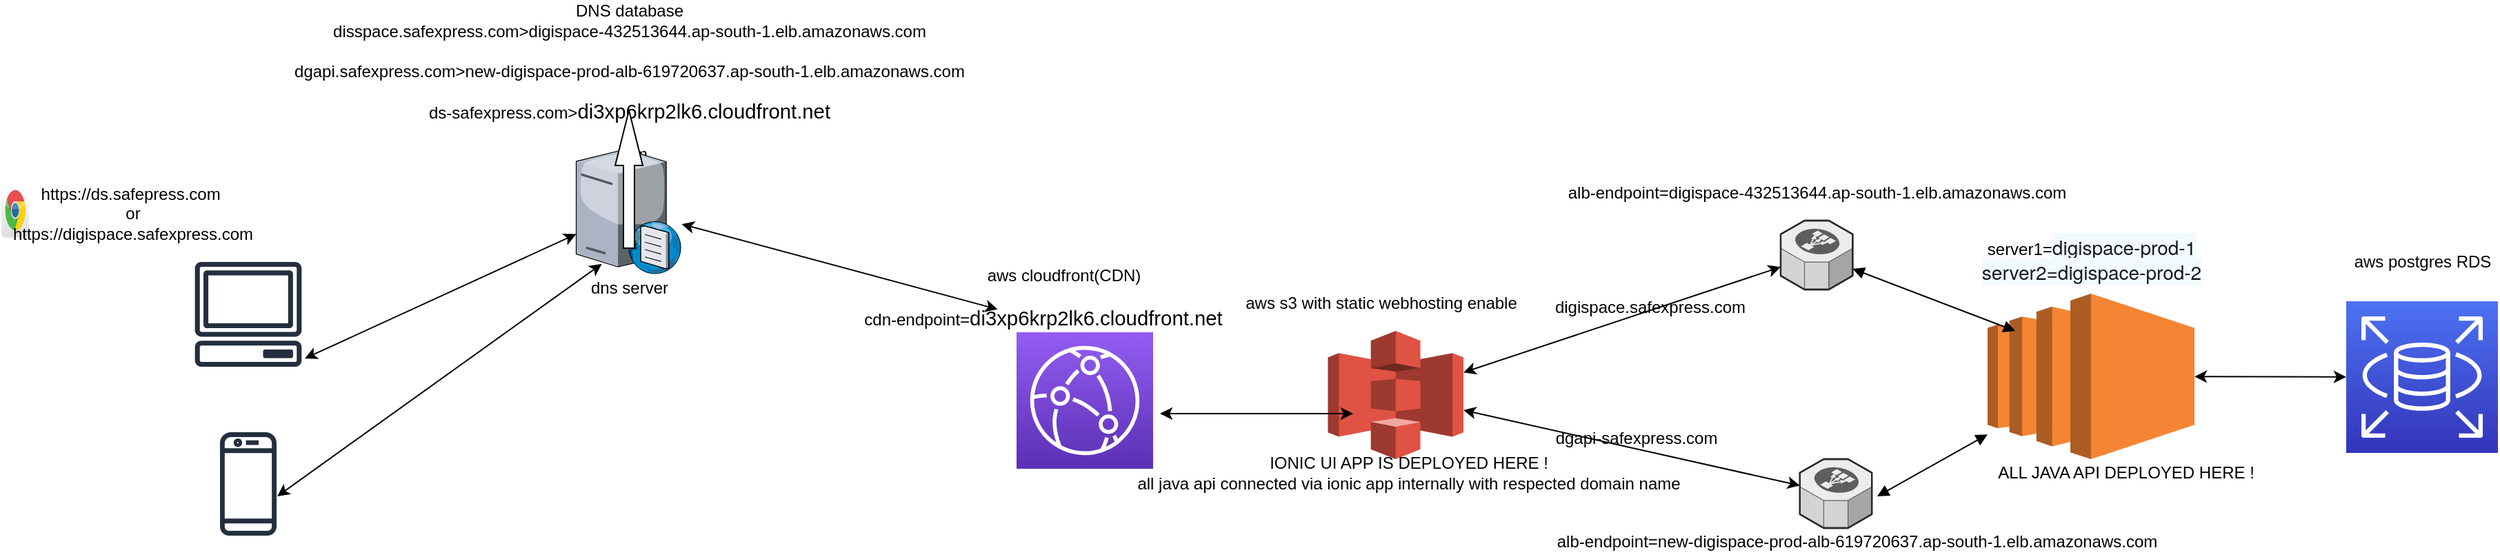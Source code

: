 <mxfile version="14.9.8" type="github">
  <diagram id="cGWUjaAY3F_nVTX0mO5N" name="Page-1">
    <mxGraphModel dx="2482" dy="1536" grid="1" gridSize="10" guides="1" tooltips="1" connect="1" arrows="1" fold="1" page="1" pageScale="1" pageWidth="850" pageHeight="1100" math="0" shadow="0">
      <root>
        <mxCell id="0" />
        <mxCell id="1" parent="0" />
        <mxCell id="8w6CG8O37fYMKElSW9zf-5" value="" style="verticalLabelPosition=bottom;html=1;verticalAlign=top;strokeWidth=1;align=center;outlineConnect=0;dashed=0;outlineConnect=0;shape=mxgraph.aws3d.elasticLoadBalancing;fillColor=#ECECEC;strokeColor=#5E5E5E;aspect=fixed;" vertex="1" parent="1">
          <mxGeometry x="430" y="50" width="52.17" height="50" as="geometry" />
        </mxCell>
        <mxCell id="8w6CG8O37fYMKElSW9zf-6" value="" style="verticalLabelPosition=bottom;html=1;verticalAlign=top;strokeWidth=1;align=center;outlineConnect=0;dashed=0;outlineConnect=0;shape=mxgraph.aws3d.elasticLoadBalancing;fillColor=#ECECEC;strokeColor=#5E5E5E;aspect=fixed;direction=east;" vertex="1" parent="1">
          <mxGeometry x="443.91" y="223" width="52.17" height="50" as="geometry" />
        </mxCell>
        <mxCell id="8w6CG8O37fYMKElSW9zf-19" value="DNS database&lt;br&gt;disspace.safexpress.com&amp;gt;digispace-432513644.ap-south-1.elb.amazonaws.com&lt;br&gt;&lt;br&gt;dgapi.safexpress.com&amp;gt;new-digispace-prod-alb-619720637.ap-south-1.elb.amazonaws.com&lt;br&gt;&lt;br&gt;ds-safexpress.com&amp;gt;&lt;span style=&quot;font-size: 11pt ; font-family: &amp;#34;calibri&amp;#34; , sans-serif&quot;&gt;di3xp6krp2lk6.cloudfront.net&lt;/span&gt;&lt;br&gt;&lt;br&gt;.com" style="text;html=1;align=center;verticalAlign=middle;resizable=0;points=[];autosize=1;strokeColor=none;" vertex="1" parent="1">
          <mxGeometry x="-655" y="-110" width="500" height="120" as="geometry" />
        </mxCell>
        <mxCell id="8w6CG8O37fYMKElSW9zf-30" value="alb-endpoint=digispace-432513644.ap-south-1.elb.amazonaws.com" style="text;html=1;align=center;verticalAlign=middle;resizable=0;points=[];autosize=1;strokeColor=none;" vertex="1" parent="1">
          <mxGeometry x="266.09" y="20" width="380" height="20" as="geometry" />
        </mxCell>
        <mxCell id="8w6CG8O37fYMKElSW9zf-31" value="alb-endpoint=new-digispace-prod-alb-619720637.ap-south-1.elb.amazonaws.com" style="text;html=1;align=center;verticalAlign=middle;resizable=0;points=[];autosize=1;strokeColor=none;" vertex="1" parent="1">
          <mxGeometry x="260" y="273" width="450" height="20" as="geometry" />
        </mxCell>
        <mxCell id="8w6CG8O37fYMKElSW9zf-37" value="server1=&lt;span style=&quot;color: rgb(22 , 25 , 31) ; font-family: &amp;#34;amazon ember&amp;#34; , &amp;#34;helvetica neue&amp;#34; , &amp;#34;roboto&amp;#34; , &amp;#34;arial&amp;#34; , sans-serif ; font-size: 14px ; text-align: left ; background-color: rgb(241 , 250 , 255)&quot;&gt;digispace-prod-1&lt;br&gt;server2=&lt;/span&gt;&lt;span style=&quot;color: rgb(22 , 25 , 31) ; font-family: &amp;#34;amazon ember&amp;#34; , &amp;#34;helvetica neue&amp;#34; , &amp;#34;roboto&amp;#34; , &amp;#34;arial&amp;#34; , sans-serif ; font-size: 14px ; text-align: left ; background-color: rgb(241 , 250 , 255)&quot;&gt;digispace-prod-2&lt;/span&gt;&lt;span style=&quot;color: rgb(22 , 25 , 31) ; font-family: &amp;#34;amazon ember&amp;#34; , &amp;#34;helvetica neue&amp;#34; , &amp;#34;roboto&amp;#34; , &amp;#34;arial&amp;#34; , sans-serif ; font-size: 14px ; text-align: left ; background-color: rgb(241 , 250 , 255)&quot;&gt;&lt;br&gt;&lt;br&gt;&lt;/span&gt;" style="text;html=1;align=center;verticalAlign=middle;resizable=0;points=[];autosize=1;strokeColor=none;" vertex="1" parent="1">
          <mxGeometry x="570" y="62.25" width="170" height="50" as="geometry" />
        </mxCell>
        <mxCell id="8w6CG8O37fYMKElSW9zf-38" value="" style="outlineConnect=0;dashed=0;verticalLabelPosition=bottom;verticalAlign=top;align=center;html=1;shape=mxgraph.aws3.ec2;fillColor=#F58534;gradientColor=none;" vertex="1" parent="1">
          <mxGeometry x="580" y="103" width="150" height="120" as="geometry" />
        </mxCell>
        <mxCell id="8w6CG8O37fYMKElSW9zf-39" value="" style="endArrow=block;startArrow=block;endFill=1;startFill=1;html=1;" edge="1" parent="1" source="8w6CG8O37fYMKElSW9zf-5">
          <mxGeometry width="160" relative="1" as="geometry">
            <mxPoint x="550" y="80" as="sourcePoint" />
            <mxPoint x="600" y="130" as="targetPoint" />
          </mxGeometry>
        </mxCell>
        <mxCell id="8w6CG8O37fYMKElSW9zf-40" value="" style="endArrow=block;startArrow=block;endFill=1;startFill=1;html=1;" edge="1" parent="1" target="8w6CG8O37fYMKElSW9zf-38">
          <mxGeometry width="160" relative="1" as="geometry">
            <mxPoint x="500" y="250" as="sourcePoint" />
            <mxPoint x="722.17" y="264.5" as="targetPoint" />
            <Array as="points" />
          </mxGeometry>
        </mxCell>
        <mxCell id="8w6CG8O37fYMKElSW9zf-41" value="ALL JAVA API DEPLOYED HERE !&lt;br&gt;" style="text;html=1;align=center;verticalAlign=middle;resizable=0;points=[];autosize=1;strokeColor=none;" vertex="1" parent="1">
          <mxGeometry x="580" y="223" width="200" height="20" as="geometry" />
        </mxCell>
        <mxCell id="8w6CG8O37fYMKElSW9zf-44" value="" style="outlineConnect=0;dashed=0;verticalLabelPosition=bottom;verticalAlign=top;align=center;html=1;shape=mxgraph.aws3.s3;fillColor=#E05243;gradientColor=none;" vertex="1" parent="1">
          <mxGeometry x="101.75" y="130" width="98.25" height="93" as="geometry" />
        </mxCell>
        <mxCell id="8w6CG8O37fYMKElSW9zf-45" value="aws s3 with static webhosting enable" style="text;html=1;align=center;verticalAlign=middle;resizable=0;points=[];autosize=1;strokeColor=none;" vertex="1" parent="1">
          <mxGeometry x="35" y="100" width="210" height="20" as="geometry" />
        </mxCell>
        <mxCell id="8w6CG8O37fYMKElSW9zf-46" value="IONIC UI APP IS DEPLOYED HERE !&lt;br&gt;all java api connected via ionic app internally with respected domain name" style="text;html=1;align=center;verticalAlign=middle;resizable=0;points=[];autosize=1;strokeColor=none;" vertex="1" parent="1">
          <mxGeometry x="-45" y="218" width="410" height="30" as="geometry" />
        </mxCell>
        <mxCell id="8w6CG8O37fYMKElSW9zf-47" value="" style="points=[[0,0,0],[0.25,0,0],[0.5,0,0],[0.75,0,0],[1,0,0],[0,1,0],[0.25,1,0],[0.5,1,0],[0.75,1,0],[1,1,0],[0,0.25,0],[0,0.5,0],[0,0.75,0],[1,0.25,0],[1,0.5,0],[1,0.75,0]];outlineConnect=0;fontColor=#232F3E;gradientColor=#945DF2;gradientDirection=north;fillColor=#5A30B5;strokeColor=#ffffff;dashed=0;verticalLabelPosition=bottom;verticalAlign=top;align=center;html=1;fontSize=12;fontStyle=0;aspect=fixed;shape=mxgraph.aws4.resourceIcon;resIcon=mxgraph.aws4.cloudfront;" vertex="1" parent="1">
          <mxGeometry x="-124" y="131" width="99" height="99" as="geometry" />
        </mxCell>
        <mxCell id="8w6CG8O37fYMKElSW9zf-48" value="aws cloudfront(CDN)" style="text;html=1;align=center;verticalAlign=middle;resizable=0;points=[];autosize=1;strokeColor=none;" vertex="1" parent="1">
          <mxGeometry x="-155" y="80" width="130" height="20" as="geometry" />
        </mxCell>
        <mxCell id="8w6CG8O37fYMKElSW9zf-49" value="cdn-endpoint=&lt;span style=&quot;font-family: &amp;#34;calibri&amp;#34; , sans-serif ; font-size: 14.667px&quot;&gt;di3xp6krp2lk6.cloudfront.net&lt;/span&gt;" style="text;html=1;align=center;verticalAlign=middle;resizable=0;points=[];autosize=1;strokeColor=none;" vertex="1" parent="1">
          <mxGeometry x="-240" y="111" width="270" height="20" as="geometry" />
        </mxCell>
        <mxCell id="8w6CG8O37fYMKElSW9zf-50" value="" style="outlineConnect=0;fontColor=#232F3E;gradientColor=none;fillColor=#232F3E;strokeColor=none;dashed=0;verticalLabelPosition=bottom;verticalAlign=top;align=center;html=1;fontSize=12;fontStyle=0;aspect=fixed;pointerEvents=1;shape=mxgraph.aws4.client;" vertex="1" parent="1">
          <mxGeometry x="-720" y="80" width="78" height="76" as="geometry" />
        </mxCell>
        <mxCell id="8w6CG8O37fYMKElSW9zf-51" value="" style="outlineConnect=0;fontColor=#232F3E;gradientColor=none;fillColor=#232F3E;strokeColor=none;dashed=0;verticalLabelPosition=bottom;verticalAlign=top;align=center;html=1;fontSize=12;fontStyle=0;aspect=fixed;pointerEvents=1;shape=mxgraph.aws4.mobile_client;" vertex="1" parent="1">
          <mxGeometry x="-701.5" y="202" width="41" height="78" as="geometry" />
        </mxCell>
        <mxCell id="8w6CG8O37fYMKElSW9zf-52" value="" style="verticalLabelPosition=bottom;aspect=fixed;html=1;verticalAlign=top;strokeColor=none;align=center;outlineConnect=0;shape=mxgraph.citrix.dns_server;" vertex="1" parent="1">
          <mxGeometry x="-443.25" y="-4" width="76.5" height="92.5" as="geometry" />
        </mxCell>
        <mxCell id="8w6CG8O37fYMKElSW9zf-53" value="dns server" style="text;html=1;align=center;verticalAlign=middle;resizable=0;points=[];autosize=1;strokeColor=none;" vertex="1" parent="1">
          <mxGeometry x="-440" y="88.5" width="70" height="20" as="geometry" />
        </mxCell>
        <mxCell id="8w6CG8O37fYMKElSW9zf-55" value="" style="endArrow=classic;startArrow=classic;html=1;" edge="1" parent="1" target="8w6CG8O37fYMKElSW9zf-52">
          <mxGeometry width="50" height="50" relative="1" as="geometry">
            <mxPoint x="-640" y="150" as="sourcePoint" />
            <mxPoint x="-590" y="130" as="targetPoint" />
            <Array as="points" />
          </mxGeometry>
        </mxCell>
        <mxCell id="8w6CG8O37fYMKElSW9zf-56" value="" style="endArrow=classic;startArrow=classic;html=1;entryX=0.219;entryY=-0.358;entryDx=0;entryDy=0;entryPerimeter=0;" edge="1" parent="1" target="8w6CG8O37fYMKElSW9zf-53">
          <mxGeometry width="50" height="50" relative="1" as="geometry">
            <mxPoint x="-660" y="250" as="sourcePoint" />
            <mxPoint x="-570" y="200" as="targetPoint" />
          </mxGeometry>
        </mxCell>
        <mxCell id="8w6CG8O37fYMKElSW9zf-57" value="" style="dashed=0;outlineConnect=0;html=1;align=center;labelPosition=center;verticalLabelPosition=bottom;verticalAlign=top;shape=mxgraph.webicons.chrome;gradientColor=#DFDEDE" vertex="1" parent="1">
          <mxGeometry x="-860" y="22.25" width="20" height="40" as="geometry" />
        </mxCell>
        <mxCell id="8w6CG8O37fYMKElSW9zf-58" value="https://ds.safepress.com&amp;nbsp;&lt;br&gt;or&lt;br&gt;https://digispace.safexpress.com&lt;br&gt;" style="text;html=1;align=center;verticalAlign=middle;resizable=0;points=[];autosize=1;strokeColor=none;" vertex="1" parent="1">
          <mxGeometry x="-860" y="20" width="190" height="50" as="geometry" />
        </mxCell>
        <mxCell id="8w6CG8O37fYMKElSW9zf-61" value="" style="html=1;shadow=0;dashed=0;align=center;verticalAlign=middle;shape=mxgraph.arrows2.arrow;dy=0.6;dx=40;direction=north;notch=0;" vertex="1" parent="1">
          <mxGeometry x="-415" y="-30" width="20" height="100" as="geometry" />
        </mxCell>
        <mxCell id="8w6CG8O37fYMKElSW9zf-62" value="" style="endArrow=classic;startArrow=classic;html=1;entryX=0.379;entryY=0.167;entryDx=0;entryDy=0;entryPerimeter=0;" edge="1" parent="1" source="8w6CG8O37fYMKElSW9zf-52" target="8w6CG8O37fYMKElSW9zf-49">
          <mxGeometry width="50" height="50" relative="1" as="geometry">
            <mxPoint x="-380" y="130" as="sourcePoint" />
            <mxPoint x="-330" y="80" as="targetPoint" />
          </mxGeometry>
        </mxCell>
        <mxCell id="8w6CG8O37fYMKElSW9zf-63" value="" style="endArrow=classic;startArrow=classic;html=1;" edge="1" parent="1">
          <mxGeometry width="50" height="50" relative="1" as="geometry">
            <mxPoint x="-20" y="190" as="sourcePoint" />
            <mxPoint x="120" y="190" as="targetPoint" />
          </mxGeometry>
        </mxCell>
        <mxCell id="8w6CG8O37fYMKElSW9zf-64" value="" style="endArrow=classic;startArrow=classic;html=1;" edge="1" parent="1" source="8w6CG8O37fYMKElSW9zf-44" target="8w6CG8O37fYMKElSW9zf-5">
          <mxGeometry width="50" height="50" relative="1" as="geometry">
            <mxPoint x="200" y="226.5" as="sourcePoint" />
            <mxPoint x="270.711" y="176.5" as="targetPoint" />
          </mxGeometry>
        </mxCell>
        <mxCell id="8w6CG8O37fYMKElSW9zf-66" value="" style="endArrow=classic;startArrow=classic;html=1;" edge="1" parent="1" source="8w6CG8O37fYMKElSW9zf-44" target="8w6CG8O37fYMKElSW9zf-6">
          <mxGeometry width="50" height="50" relative="1" as="geometry">
            <mxPoint x="240" y="240" as="sourcePoint" />
            <mxPoint x="290" y="190" as="targetPoint" />
          </mxGeometry>
        </mxCell>
        <mxCell id="8w6CG8O37fYMKElSW9zf-68" value="digispace.safexpress.com" style="text;html=1;align=center;verticalAlign=middle;resizable=0;points=[];autosize=1;strokeColor=none;" vertex="1" parent="1">
          <mxGeometry x="260" y="103" width="150" height="20" as="geometry" />
        </mxCell>
        <mxCell id="8w6CG8O37fYMKElSW9zf-69" value="dgapi-safexpress.com" style="text;html=1;align=center;verticalAlign=middle;resizable=0;points=[];autosize=1;strokeColor=none;" vertex="1" parent="1">
          <mxGeometry x="260" y="198" width="130" height="20" as="geometry" />
        </mxCell>
        <mxCell id="8w6CG8O37fYMKElSW9zf-71" value="" style="points=[[0,0,0],[0.25,0,0],[0.5,0,0],[0.75,0,0],[1,0,0],[0,1,0],[0.25,1,0],[0.5,1,0],[0.75,1,0],[1,1,0],[0,0.25,0],[0,0.5,0],[0,0.75,0],[1,0.25,0],[1,0.5,0],[1,0.75,0]];outlineConnect=0;fontColor=#232F3E;gradientColor=#4D72F3;gradientDirection=north;fillColor=#3334B9;strokeColor=#ffffff;dashed=0;verticalLabelPosition=bottom;verticalAlign=top;align=center;html=1;fontSize=12;fontStyle=0;aspect=fixed;shape=mxgraph.aws4.resourceIcon;resIcon=mxgraph.aws4.rds;" vertex="1" parent="1">
          <mxGeometry x="840" y="108.5" width="110" height="110" as="geometry" />
        </mxCell>
        <mxCell id="8w6CG8O37fYMKElSW9zf-72" value="aws postgres RDS" style="text;html=1;align=center;verticalAlign=middle;resizable=0;points=[];autosize=1;strokeColor=none;" vertex="1" parent="1">
          <mxGeometry x="840" y="70" width="110" height="20" as="geometry" />
        </mxCell>
        <mxCell id="8w6CG8O37fYMKElSW9zf-73" value="" style="endArrow=classic;startArrow=classic;html=1;" edge="1" parent="1" source="8w6CG8O37fYMKElSW9zf-38" target="8w6CG8O37fYMKElSW9zf-71">
          <mxGeometry width="50" height="50" relative="1" as="geometry">
            <mxPoint x="730" y="210" as="sourcePoint" />
            <mxPoint x="780" y="160" as="targetPoint" />
          </mxGeometry>
        </mxCell>
      </root>
    </mxGraphModel>
  </diagram>
</mxfile>
